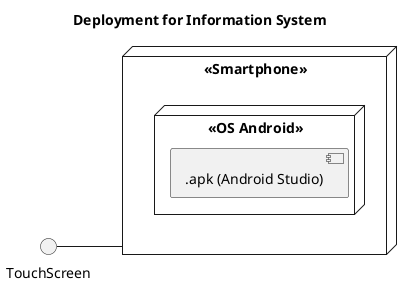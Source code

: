 @startuml
title Deployment for Information System
left to right direction

node "<<Smartphone>>" as dep{
  node "<<OS Android>>" {
    component [.apk (Android Studio)]
  }
}

interface TouchScreen

TouchScreen -- dep

@enduml
